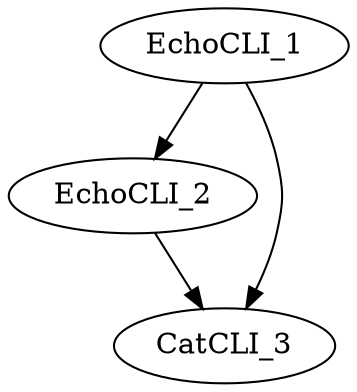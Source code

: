 digraph G {
  EchoCLI_1 [ label="EchoCLI_1" ];
  EchoCLI_2 [ label="EchoCLI_2" ];
  CatCLI_3 [ label="CatCLI_3" ];
  EchoCLI_1 -> EchoCLI_2;
  EchoCLI_1 -> CatCLI_3;
  EchoCLI_2 -> CatCLI_3;
}
